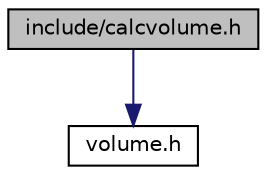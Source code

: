 digraph "include/calcvolume.h"
{
  edge [fontname="Helvetica",fontsize="10",labelfontname="Helvetica",labelfontsize="10"];
  node [fontname="Helvetica",fontsize="10",shape=record];
  Node1 [label="include/calcvolume.h",height=0.2,width=0.4,color="black", fillcolor="grey75", style="filled", fontcolor="black"];
  Node1 -> Node2 [color="midnightblue",fontsize="10",style="solid"];
  Node2 [label="volume.h",height=0.2,width=0.4,color="black", fillcolor="white", style="filled",URL="$volume_8h.html",tooltip="Arquivo cabecalho contendo a definicao das funções que calculam o volume de figuras geométricas espac..."];
}
